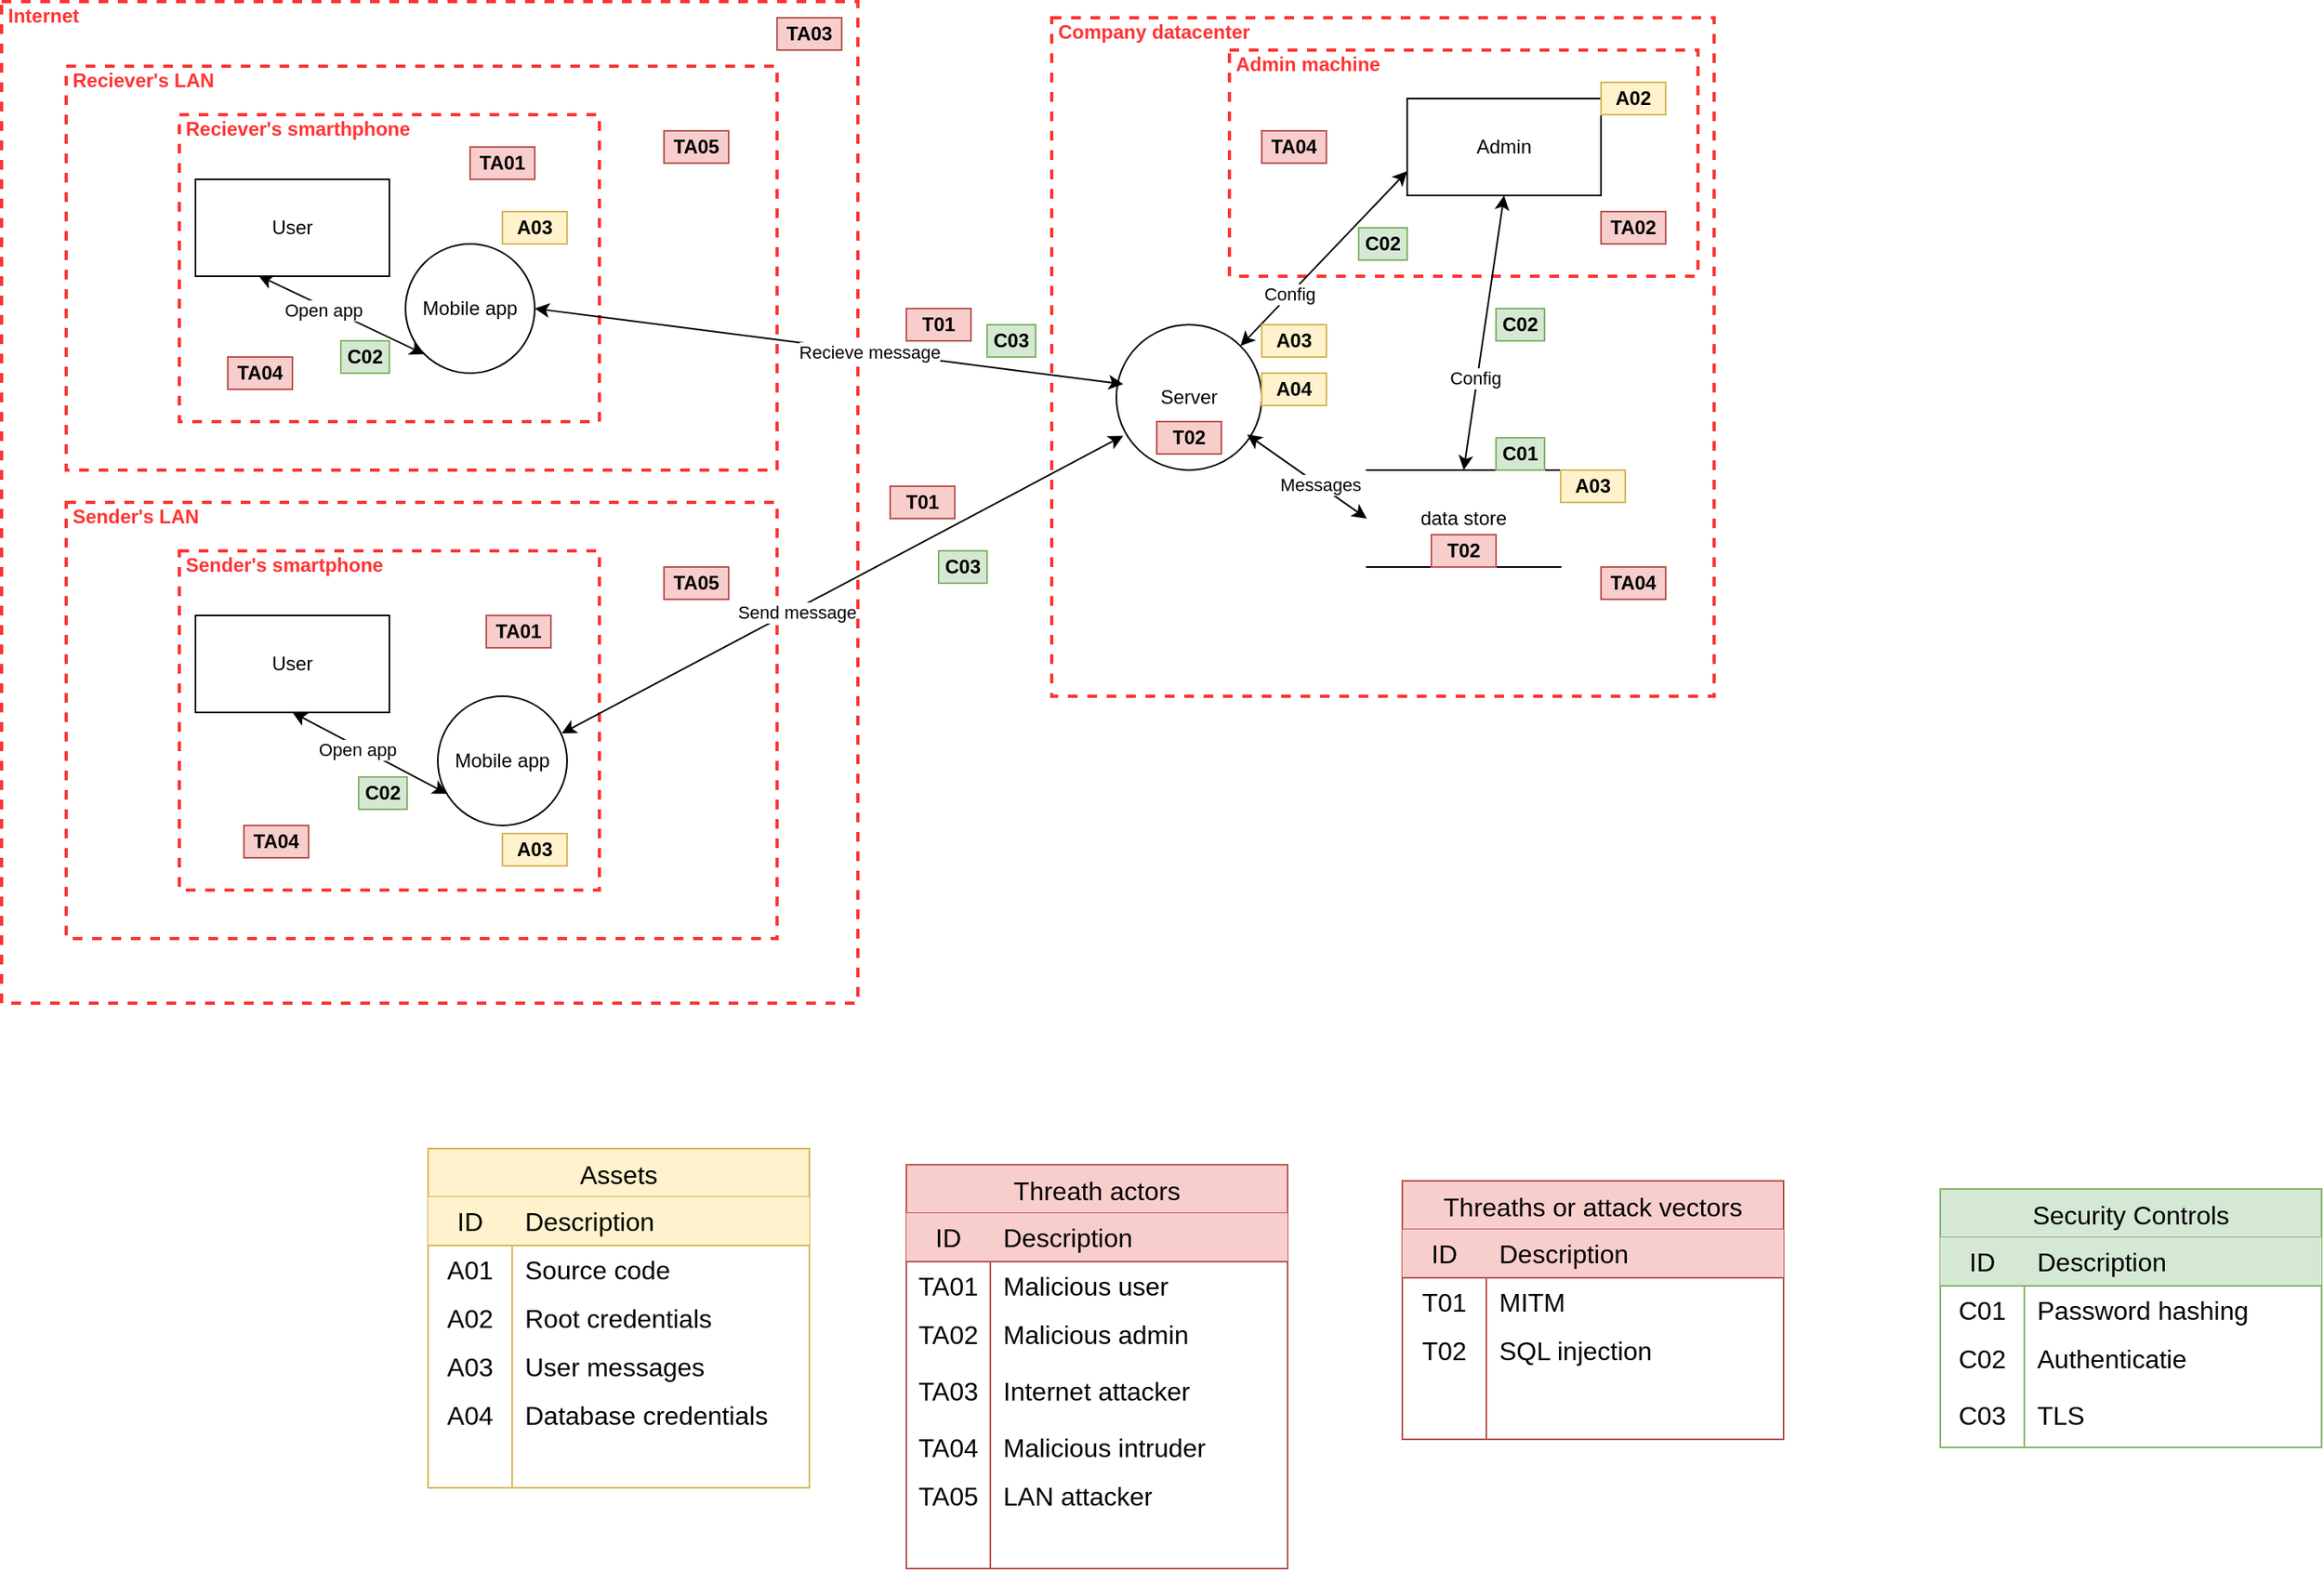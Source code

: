 <mxfile version="24.7.8">
  <diagram name="Pagina-1" id="3BzpafZwGD325lKmXdqI">
    <mxGraphModel dx="2046" dy="1891" grid="1" gridSize="10" guides="1" tooltips="1" connect="1" arrows="1" fold="1" page="1" pageScale="1" pageWidth="827" pageHeight="1169" math="0" shadow="0">
      <root>
        <mxCell id="0" />
        <mxCell id="1" parent="0" />
        <mxCell id="KsKx78XivSGBJ-cQR83x-6" value="Sender&#39;s LAN" style="html=1;fontColor=#FF3333;fontStyle=1;align=left;verticalAlign=top;spacing=0;labelBorderColor=none;fillColor=none;dashed=1;strokeWidth=2;strokeColor=#FF3333;spacingLeft=4;spacingTop=-3;" parent="1" vertex="1">
          <mxGeometry x="10" y="280" width="440" height="270" as="geometry" />
        </mxCell>
        <mxCell id="KsKx78XivSGBJ-cQR83x-5" value="Reciever&#39;s LAN" style="html=1;fontColor=#FF3333;fontStyle=1;align=left;verticalAlign=top;spacing=0;labelBorderColor=none;fillColor=none;dashed=1;strokeWidth=2;strokeColor=#FF3333;spacingLeft=4;spacingTop=-3;" parent="1" vertex="1">
          <mxGeometry x="10" y="10" width="440" height="250" as="geometry" />
        </mxCell>
        <mxCell id="KsKx78XivSGBJ-cQR83x-7" value="Internet" style="html=1;fontColor=#FF3333;fontStyle=1;align=left;verticalAlign=top;spacing=0;labelBorderColor=none;fillColor=none;dashed=1;strokeWidth=2;strokeColor=#FF3333;spacingLeft=4;spacingTop=-3;" parent="1" vertex="1">
          <mxGeometry x="-30" y="-30" width="530" height="620" as="geometry" />
        </mxCell>
        <mxCell id="KsKx78XivSGBJ-cQR83x-9" value="Company datacenter" style="html=1;fontColor=#FF3333;fontStyle=1;align=left;verticalAlign=top;spacing=0;labelBorderColor=none;fillColor=none;dashed=1;strokeWidth=2;strokeColor=#FF3333;spacingLeft=4;spacingTop=-3;movable=1;resizable=1;rotatable=1;deletable=1;editable=1;locked=0;connectable=1;" parent="1" vertex="1">
          <mxGeometry x="620" y="-20" width="410" height="420" as="geometry" />
        </mxCell>
        <mxCell id="KsKx78XivSGBJ-cQR83x-1" value="Sender&#39;s smartphone" style="html=1;fontColor=#FF3333;fontStyle=1;align=left;verticalAlign=top;spacing=0;labelBorderColor=none;fillColor=none;dashed=1;strokeWidth=2;strokeColor=#FF3333;spacingLeft=4;spacingTop=-3;" parent="1" vertex="1">
          <mxGeometry x="80" y="310" width="260" height="210" as="geometry" />
        </mxCell>
        <mxCell id="KsKx78XivSGBJ-cQR83x-2" value="Mobile app" style="ellipse;whiteSpace=wrap;html=1;aspect=fixed;" parent="1" vertex="1">
          <mxGeometry x="240" y="400" width="80" height="80" as="geometry" />
        </mxCell>
        <mxCell id="KsKx78XivSGBJ-cQR83x-3" value="Reciever&#39;s smarthphone" style="html=1;fontColor=#FF3333;fontStyle=1;align=left;verticalAlign=top;spacing=0;labelBorderColor=none;fillColor=none;dashed=1;strokeWidth=2;strokeColor=#FF3333;spacingLeft=4;spacingTop=-3;" parent="1" vertex="1">
          <mxGeometry x="80" y="40" width="260" height="190" as="geometry" />
        </mxCell>
        <mxCell id="KsKx78XivSGBJ-cQR83x-4" value="Mobile app" style="ellipse;whiteSpace=wrap;html=1;aspect=fixed;" parent="1" vertex="1">
          <mxGeometry x="220" y="120" width="80" height="80" as="geometry" />
        </mxCell>
        <mxCell id="KsKx78XivSGBJ-cQR83x-8" value="Server" style="ellipse;whiteSpace=wrap;html=1;aspect=fixed;" parent="1" vertex="1">
          <mxGeometry x="660" y="170" width="90" height="90" as="geometry" />
        </mxCell>
        <mxCell id="KsKx78XivSGBJ-cQR83x-11" value="Admin machine" style="html=1;fontColor=#FF3333;fontStyle=1;align=left;verticalAlign=top;spacing=0;labelBorderColor=none;fillColor=none;dashed=1;strokeWidth=2;strokeColor=#FF3333;spacingLeft=4;spacingTop=-3;" parent="1" vertex="1">
          <mxGeometry x="730" width="290" height="140" as="geometry" />
        </mxCell>
        <mxCell id="KsKx78XivSGBJ-cQR83x-12" value="Admin" style="rounded=0;whiteSpace=wrap;html=1;" parent="1" vertex="1">
          <mxGeometry x="840" y="30" width="120" height="60" as="geometry" />
        </mxCell>
        <mxCell id="KsKx78XivSGBJ-cQR83x-13" value="data store" style="shape=partialRectangle;whiteSpace=wrap;html=1;left=0;right=0;fillColor=none;" parent="1" vertex="1">
          <mxGeometry x="815" y="260" width="120" height="60" as="geometry" />
        </mxCell>
        <mxCell id="KsKx78XivSGBJ-cQR83x-17" value="" style="endArrow=classic;startArrow=classic;html=1;fontColor=#FF3333;rounded=0;entryX=0.047;entryY=0.409;entryDx=0;entryDy=0;entryPerimeter=0;exitX=1;exitY=0.5;exitDx=0;exitDy=0;" parent="1" source="KsKx78XivSGBJ-cQR83x-4" target="KsKx78XivSGBJ-cQR83x-8" edge="1">
          <mxGeometry width="50" height="50" relative="1" as="geometry">
            <mxPoint x="250" y="140" as="sourcePoint" />
            <mxPoint x="460" y="150" as="targetPoint" />
          </mxGeometry>
        </mxCell>
        <mxCell id="KsKx78XivSGBJ-cQR83x-18" value="Recieve message" style="edgeLabel;html=1;align=center;verticalAlign=middle;resizable=0;points=[];" parent="KsKx78XivSGBJ-cQR83x-17" vertex="1" connectable="0">
          <mxGeometry x="0.133" relative="1" as="geometry">
            <mxPoint as="offset" />
          </mxGeometry>
        </mxCell>
        <mxCell id="KsKx78XivSGBJ-cQR83x-19" value="" style="endArrow=classic;startArrow=classic;html=1;fontColor=#FF3333;rounded=0;entryX=0.047;entryY=0.764;entryDx=0;entryDy=0;entryPerimeter=0;exitX=0.958;exitY=0.288;exitDx=0;exitDy=0;exitPerimeter=0;" parent="1" source="KsKx78XivSGBJ-cQR83x-2" target="KsKx78XivSGBJ-cQR83x-8" edge="1">
          <mxGeometry width="50" height="50" relative="1" as="geometry">
            <mxPoint x="510" y="330" as="sourcePoint" />
            <mxPoint x="560" y="280" as="targetPoint" />
          </mxGeometry>
        </mxCell>
        <mxCell id="KsKx78XivSGBJ-cQR83x-20" value="Send message" style="edgeLabel;html=1;align=center;verticalAlign=middle;resizable=0;points=[];" parent="KsKx78XivSGBJ-cQR83x-19" vertex="1" connectable="0">
          <mxGeometry x="-0.169" y="-1" relative="1" as="geometry">
            <mxPoint as="offset" />
          </mxGeometry>
        </mxCell>
        <mxCell id="KsKx78XivSGBJ-cQR83x-21" value="" style="endArrow=classic;startArrow=classic;html=1;fontColor=#FF3333;rounded=0;entryX=0.5;entryY=1;entryDx=0;entryDy=0;exitX=0.5;exitY=0;exitDx=0;exitDy=0;" parent="1" source="KsKx78XivSGBJ-cQR83x-13" target="KsKx78XivSGBJ-cQR83x-12" edge="1">
          <mxGeometry width="50" height="50" relative="1" as="geometry">
            <mxPoint x="880" y="200" as="sourcePoint" />
            <mxPoint x="930" y="150" as="targetPoint" />
          </mxGeometry>
        </mxCell>
        <mxCell id="KsKx78XivSGBJ-cQR83x-22" value="Config" style="edgeLabel;html=1;align=center;verticalAlign=middle;resizable=0;points=[];" parent="KsKx78XivSGBJ-cQR83x-21" vertex="1" connectable="0">
          <mxGeometry x="-0.326" y="2" relative="1" as="geometry">
            <mxPoint as="offset" />
          </mxGeometry>
        </mxCell>
        <mxCell id="KsKx78XivSGBJ-cQR83x-23" value="" style="endArrow=classic;startArrow=classic;html=1;fontColor=#FF3333;rounded=0;exitX=1;exitY=0;exitDx=0;exitDy=0;entryX=0;entryY=0.75;entryDx=0;entryDy=0;" parent="1" source="KsKx78XivSGBJ-cQR83x-8" target="KsKx78XivSGBJ-cQR83x-12" edge="1">
          <mxGeometry width="50" height="50" relative="1" as="geometry">
            <mxPoint x="760" y="150" as="sourcePoint" />
            <mxPoint x="810" y="100" as="targetPoint" />
          </mxGeometry>
        </mxCell>
        <mxCell id="KsKx78XivSGBJ-cQR83x-24" value="Config" style="edgeLabel;html=1;align=center;verticalAlign=middle;resizable=0;points=[];" parent="KsKx78XivSGBJ-cQR83x-23" vertex="1" connectable="0">
          <mxGeometry x="-0.408" y="1" relative="1" as="geometry">
            <mxPoint as="offset" />
          </mxGeometry>
        </mxCell>
        <mxCell id="KsKx78XivSGBJ-cQR83x-25" value="" style="endArrow=classic;startArrow=classic;html=1;fontColor=#FF3333;rounded=0;entryX=0;entryY=0.5;entryDx=0;entryDy=0;exitX=0.9;exitY=0.756;exitDx=0;exitDy=0;exitPerimeter=0;" parent="1" source="KsKx78XivSGBJ-cQR83x-8" target="KsKx78XivSGBJ-cQR83x-13" edge="1">
          <mxGeometry width="50" height="50" relative="1" as="geometry">
            <mxPoint x="740" y="340" as="sourcePoint" />
            <mxPoint x="790" y="290" as="targetPoint" />
          </mxGeometry>
        </mxCell>
        <mxCell id="KsKx78XivSGBJ-cQR83x-26" value="Messages" style="edgeLabel;html=1;align=center;verticalAlign=middle;resizable=0;points=[];" parent="KsKx78XivSGBJ-cQR83x-25" vertex="1" connectable="0">
          <mxGeometry x="0.211" y="1" relative="1" as="geometry">
            <mxPoint as="offset" />
          </mxGeometry>
        </mxCell>
        <mxCell id="KsKx78XivSGBJ-cQR83x-32" value="User" style="rounded=0;whiteSpace=wrap;html=1;" parent="1" vertex="1">
          <mxGeometry x="90" y="80" width="120" height="60" as="geometry" />
        </mxCell>
        <mxCell id="KsKx78XivSGBJ-cQR83x-33" value="" style="endArrow=classic;startArrow=classic;html=1;fontColor=#FF3333;rounded=0;entryX=0.325;entryY=0.993;entryDx=0;entryDy=0;entryPerimeter=0;exitX=0;exitY=1;exitDx=0;exitDy=0;" parent="1" edge="1">
          <mxGeometry width="50" height="50" relative="1" as="geometry">
            <mxPoint x="231.716" y="188.284" as="sourcePoint" />
            <mxPoint x="129" y="139.58" as="targetPoint" />
          </mxGeometry>
        </mxCell>
        <mxCell id="KsKx78XivSGBJ-cQR83x-34" value="Open app" style="edgeLabel;html=1;align=center;verticalAlign=middle;resizable=0;points=[];" parent="KsKx78XivSGBJ-cQR83x-33" vertex="1" connectable="0">
          <mxGeometry x="0.218" y="2" relative="1" as="geometry">
            <mxPoint as="offset" />
          </mxGeometry>
        </mxCell>
        <mxCell id="KsKx78XivSGBJ-cQR83x-35" value="User" style="rounded=0;whiteSpace=wrap;html=1;" parent="1" vertex="1">
          <mxGeometry x="90" y="350" width="120" height="60" as="geometry" />
        </mxCell>
        <mxCell id="KsKx78XivSGBJ-cQR83x-36" value="" style="endArrow=classic;startArrow=classic;html=1;fontColor=#FF3333;rounded=0;entryX=0.5;entryY=1;entryDx=0;entryDy=0;exitX=0.073;exitY=0.755;exitDx=0;exitDy=0;exitPerimeter=0;" parent="1" source="KsKx78XivSGBJ-cQR83x-2" target="KsKx78XivSGBJ-cQR83x-35" edge="1">
          <mxGeometry width="50" height="50" relative="1" as="geometry">
            <mxPoint x="140" y="480" as="sourcePoint" />
            <mxPoint x="190" y="430" as="targetPoint" />
          </mxGeometry>
        </mxCell>
        <mxCell id="KsKx78XivSGBJ-cQR83x-37" value="Open app" style="edgeLabel;html=1;align=center;verticalAlign=middle;resizable=0;points=[];" parent="KsKx78XivSGBJ-cQR83x-36" vertex="1" connectable="0">
          <mxGeometry x="0.157" y="2" relative="1" as="geometry">
            <mxPoint as="offset" />
          </mxGeometry>
        </mxCell>
        <mxCell id="KsKx78XivSGBJ-cQR83x-49" value="Assets" style="shape=table;startSize=30;container=1;collapsible=0;childLayout=tableLayout;fixedRows=1;rowLines=0;fontStyle=0;strokeColor=#d6b656;fontSize=16;fillColor=#fff2cc;" parent="1" vertex="1">
          <mxGeometry x="234" y="680" width="236" height="210" as="geometry" />
        </mxCell>
        <mxCell id="KsKx78XivSGBJ-cQR83x-50" value="" style="shape=tableRow;horizontal=0;startSize=0;swimlaneHead=0;swimlaneBody=0;top=0;left=0;bottom=0;right=0;collapsible=0;dropTarget=0;fillColor=none;points=[[0,0.5],[1,0.5]];portConstraint=eastwest;strokeColor=inherit;fontSize=16;" parent="KsKx78XivSGBJ-cQR83x-49" vertex="1">
          <mxGeometry y="30" width="236" height="30" as="geometry" />
        </mxCell>
        <mxCell id="KsKx78XivSGBJ-cQR83x-51" value="ID" style="shape=partialRectangle;html=1;whiteSpace=wrap;connectable=0;fillColor=#fff2cc;top=0;left=0;bottom=1;right=0;overflow=hidden;pointerEvents=1;strokeColor=#d6b656;fontSize=16;" parent="KsKx78XivSGBJ-cQR83x-50" vertex="1">
          <mxGeometry width="52" height="30" as="geometry">
            <mxRectangle width="52" height="30" as="alternateBounds" />
          </mxGeometry>
        </mxCell>
        <mxCell id="KsKx78XivSGBJ-cQR83x-52" value="Description" style="shape=partialRectangle;html=1;whiteSpace=wrap;connectable=0;fillColor=#fff2cc;top=0;left=0;bottom=1;right=0;align=left;spacingLeft=6;overflow=hidden;strokeColor=#d6b656;fontSize=16;" parent="KsKx78XivSGBJ-cQR83x-50" vertex="1">
          <mxGeometry x="52" width="184" height="30" as="geometry">
            <mxRectangle width="184" height="30" as="alternateBounds" />
          </mxGeometry>
        </mxCell>
        <mxCell id="KsKx78XivSGBJ-cQR83x-53" value="" style="shape=tableRow;horizontal=0;startSize=0;swimlaneHead=0;swimlaneBody=0;top=0;left=0;bottom=0;right=0;collapsible=0;dropTarget=0;fillColor=none;points=[[0,0.5],[1,0.5]];portConstraint=eastwest;strokeColor=inherit;fontSize=16;" parent="KsKx78XivSGBJ-cQR83x-49" vertex="1">
          <mxGeometry y="60" width="236" height="30" as="geometry" />
        </mxCell>
        <mxCell id="KsKx78XivSGBJ-cQR83x-54" value="A01" style="shape=partialRectangle;html=1;whiteSpace=wrap;connectable=0;fillColor=none;top=0;left=0;bottom=0;right=0;overflow=hidden;strokeColor=inherit;fontSize=16;" parent="KsKx78XivSGBJ-cQR83x-53" vertex="1">
          <mxGeometry width="52" height="30" as="geometry">
            <mxRectangle width="52" height="30" as="alternateBounds" />
          </mxGeometry>
        </mxCell>
        <mxCell id="KsKx78XivSGBJ-cQR83x-55" value="Source code" style="shape=partialRectangle;html=1;whiteSpace=wrap;connectable=0;fillColor=none;top=0;left=0;bottom=0;right=0;align=left;spacingLeft=6;overflow=hidden;strokeColor=inherit;fontSize=16;" parent="KsKx78XivSGBJ-cQR83x-53" vertex="1">
          <mxGeometry x="52" width="184" height="30" as="geometry">
            <mxRectangle width="184" height="30" as="alternateBounds" />
          </mxGeometry>
        </mxCell>
        <mxCell id="KsKx78XivSGBJ-cQR83x-56" value="" style="shape=tableRow;horizontal=0;startSize=0;swimlaneHead=0;swimlaneBody=0;top=0;left=0;bottom=0;right=0;collapsible=0;dropTarget=0;fillColor=none;points=[[0,0.5],[1,0.5]];portConstraint=eastwest;strokeColor=inherit;fontSize=16;" parent="KsKx78XivSGBJ-cQR83x-49" vertex="1">
          <mxGeometry y="90" width="236" height="30" as="geometry" />
        </mxCell>
        <mxCell id="KsKx78XivSGBJ-cQR83x-57" value="A02" style="shape=partialRectangle;html=1;whiteSpace=wrap;connectable=0;fillColor=none;top=0;left=0;bottom=0;right=0;overflow=hidden;strokeColor=inherit;fontSize=16;" parent="KsKx78XivSGBJ-cQR83x-56" vertex="1">
          <mxGeometry width="52" height="30" as="geometry">
            <mxRectangle width="52" height="30" as="alternateBounds" />
          </mxGeometry>
        </mxCell>
        <mxCell id="KsKx78XivSGBJ-cQR83x-58" value="Root credentials" style="shape=partialRectangle;html=1;whiteSpace=wrap;connectable=0;fillColor=none;top=0;left=0;bottom=0;right=0;align=left;spacingLeft=6;overflow=hidden;strokeColor=inherit;fontSize=16;" parent="KsKx78XivSGBJ-cQR83x-56" vertex="1">
          <mxGeometry x="52" width="184" height="30" as="geometry">
            <mxRectangle width="184" height="30" as="alternateBounds" />
          </mxGeometry>
        </mxCell>
        <mxCell id="KsKx78XivSGBJ-cQR83x-60" value="" style="shape=tableRow;horizontal=0;startSize=0;swimlaneHead=0;swimlaneBody=0;top=0;left=0;bottom=0;right=0;collapsible=0;dropTarget=0;fillColor=none;points=[[0,0.5],[1,0.5]];portConstraint=eastwest;strokeColor=inherit;fontSize=16;" parent="KsKx78XivSGBJ-cQR83x-49" vertex="1">
          <mxGeometry y="120" width="236" height="30" as="geometry" />
        </mxCell>
        <mxCell id="KsKx78XivSGBJ-cQR83x-61" value="A03" style="shape=partialRectangle;html=1;whiteSpace=wrap;connectable=0;fillColor=none;top=0;left=0;bottom=0;right=0;overflow=hidden;strokeColor=inherit;fontSize=16;" parent="KsKx78XivSGBJ-cQR83x-60" vertex="1">
          <mxGeometry width="52" height="30" as="geometry">
            <mxRectangle width="52" height="30" as="alternateBounds" />
          </mxGeometry>
        </mxCell>
        <mxCell id="KsKx78XivSGBJ-cQR83x-62" value="User messages" style="shape=partialRectangle;html=1;whiteSpace=wrap;connectable=0;fillColor=none;top=0;left=0;bottom=0;right=0;align=left;spacingLeft=6;overflow=hidden;strokeColor=inherit;fontSize=16;" parent="KsKx78XivSGBJ-cQR83x-60" vertex="1">
          <mxGeometry x="52" width="184" height="30" as="geometry">
            <mxRectangle width="184" height="30" as="alternateBounds" />
          </mxGeometry>
        </mxCell>
        <mxCell id="KsKx78XivSGBJ-cQR83x-64" value="" style="shape=tableRow;horizontal=0;startSize=0;swimlaneHead=0;swimlaneBody=0;top=0;left=0;bottom=0;right=0;collapsible=0;dropTarget=0;fillColor=none;points=[[0,0.5],[1,0.5]];portConstraint=eastwest;strokeColor=inherit;fontSize=16;" parent="KsKx78XivSGBJ-cQR83x-49" vertex="1">
          <mxGeometry y="150" width="236" height="30" as="geometry" />
        </mxCell>
        <mxCell id="KsKx78XivSGBJ-cQR83x-65" value="A04" style="shape=partialRectangle;html=1;whiteSpace=wrap;connectable=0;fillColor=none;top=0;left=0;bottom=0;right=0;overflow=hidden;strokeColor=inherit;fontSize=16;" parent="KsKx78XivSGBJ-cQR83x-64" vertex="1">
          <mxGeometry width="52" height="30" as="geometry">
            <mxRectangle width="52" height="30" as="alternateBounds" />
          </mxGeometry>
        </mxCell>
        <mxCell id="KsKx78XivSGBJ-cQR83x-66" value="Database credentials" style="shape=partialRectangle;html=1;whiteSpace=wrap;connectable=0;fillColor=none;top=0;left=0;bottom=0;right=0;align=left;spacingLeft=6;overflow=hidden;strokeColor=inherit;fontSize=16;" parent="KsKx78XivSGBJ-cQR83x-64" vertex="1">
          <mxGeometry x="52" width="184" height="30" as="geometry">
            <mxRectangle width="184" height="30" as="alternateBounds" />
          </mxGeometry>
        </mxCell>
        <mxCell id="KsKx78XivSGBJ-cQR83x-68" value="" style="shape=tableRow;horizontal=0;startSize=0;swimlaneHead=0;swimlaneBody=0;top=0;left=0;bottom=0;right=0;collapsible=0;dropTarget=0;fillColor=none;points=[[0,0.5],[1,0.5]];portConstraint=eastwest;strokeColor=inherit;fontSize=16;" parent="KsKx78XivSGBJ-cQR83x-49" vertex="1">
          <mxGeometry y="180" width="236" height="30" as="geometry" />
        </mxCell>
        <mxCell id="KsKx78XivSGBJ-cQR83x-69" value="" style="shape=partialRectangle;html=1;whiteSpace=wrap;connectable=0;fillColor=none;top=0;left=0;bottom=0;right=0;overflow=hidden;strokeColor=inherit;fontSize=16;" parent="KsKx78XivSGBJ-cQR83x-68" vertex="1">
          <mxGeometry width="52" height="30" as="geometry">
            <mxRectangle width="52" height="30" as="alternateBounds" />
          </mxGeometry>
        </mxCell>
        <mxCell id="KsKx78XivSGBJ-cQR83x-70" value="" style="shape=partialRectangle;html=1;whiteSpace=wrap;connectable=0;fillColor=none;top=0;left=0;bottom=0;right=0;align=left;spacingLeft=6;overflow=hidden;strokeColor=inherit;fontSize=16;" parent="KsKx78XivSGBJ-cQR83x-68" vertex="1">
          <mxGeometry x="52" width="184" height="30" as="geometry">
            <mxRectangle width="184" height="30" as="alternateBounds" />
          </mxGeometry>
        </mxCell>
        <UserObject label="&lt;b&gt;A02&lt;/b&gt;" placeholders="1" name="Variable" id="KsKx78XivSGBJ-cQR83x-59">
          <mxCell style="text;html=1;strokeColor=#d6b656;fillColor=#fff2cc;align=center;verticalAlign=middle;whiteSpace=wrap;overflow=hidden;" parent="1" vertex="1">
            <mxGeometry x="960" y="20" width="40" height="20" as="geometry" />
          </mxCell>
        </UserObject>
        <UserObject label="&lt;b&gt;A03&lt;/b&gt;" placeholders="1" name="Variable" id="KsKx78XivSGBJ-cQR83x-63">
          <mxCell style="text;html=1;strokeColor=#d6b656;fillColor=#fff2cc;align=center;verticalAlign=middle;whiteSpace=wrap;overflow=hidden;" parent="1" vertex="1">
            <mxGeometry x="935" y="260" width="40" height="20" as="geometry" />
          </mxCell>
        </UserObject>
        <UserObject label="&lt;b&gt;A04&lt;/b&gt;" placeholders="1" name="Variable" id="KsKx78XivSGBJ-cQR83x-67">
          <mxCell style="text;html=1;strokeColor=#d6b656;fillColor=#fff2cc;align=center;verticalAlign=middle;whiteSpace=wrap;overflow=hidden;" parent="1" vertex="1">
            <mxGeometry x="750" y="200" width="40" height="20" as="geometry" />
          </mxCell>
        </UserObject>
        <UserObject label="&lt;b&gt;A03&lt;/b&gt;" placeholders="1" name="Variable" id="KsKx78XivSGBJ-cQR83x-71">
          <mxCell style="text;html=1;strokeColor=#d6b656;fillColor=#fff2cc;align=center;verticalAlign=middle;whiteSpace=wrap;overflow=hidden;" parent="1" vertex="1">
            <mxGeometry x="280" y="485" width="40" height="20" as="geometry" />
          </mxCell>
        </UserObject>
        <UserObject label="&lt;b&gt;A03&lt;/b&gt;" placeholders="1" name="Variable" id="KsKx78XivSGBJ-cQR83x-72">
          <mxCell style="text;html=1;strokeColor=#d6b656;fillColor=#fff2cc;align=center;verticalAlign=middle;whiteSpace=wrap;overflow=hidden;" parent="1" vertex="1">
            <mxGeometry x="280" y="100" width="40" height="20" as="geometry" />
          </mxCell>
        </UserObject>
        <UserObject label="&lt;b&gt;A03&lt;/b&gt;" placeholders="1" name="Variable" id="KsKx78XivSGBJ-cQR83x-73">
          <mxCell style="text;html=1;strokeColor=#d6b656;fillColor=#fff2cc;align=center;verticalAlign=middle;whiteSpace=wrap;overflow=hidden;" parent="1" vertex="1">
            <mxGeometry x="750" y="170" width="40" height="20" as="geometry" />
          </mxCell>
        </UserObject>
        <mxCell id="KsKx78XivSGBJ-cQR83x-74" value="Threath actors" style="shape=table;startSize=30;container=1;collapsible=0;childLayout=tableLayout;fixedRows=1;rowLines=0;fontStyle=0;strokeColor=#b85450;fontSize=16;fillColor=#f8cecc;" parent="1" vertex="1">
          <mxGeometry x="530" y="690" width="236" height="250" as="geometry" />
        </mxCell>
        <mxCell id="KsKx78XivSGBJ-cQR83x-75" value="" style="shape=tableRow;horizontal=0;startSize=0;swimlaneHead=0;swimlaneBody=0;top=0;left=0;bottom=0;right=0;collapsible=0;dropTarget=0;fillColor=none;points=[[0,0.5],[1,0.5]];portConstraint=eastwest;strokeColor=inherit;fontSize=16;" parent="KsKx78XivSGBJ-cQR83x-74" vertex="1">
          <mxGeometry y="30" width="236" height="30" as="geometry" />
        </mxCell>
        <mxCell id="KsKx78XivSGBJ-cQR83x-76" value="ID" style="shape=partialRectangle;html=1;whiteSpace=wrap;connectable=0;fillColor=#f8cecc;top=0;left=0;bottom=1;right=0;overflow=hidden;pointerEvents=1;strokeColor=#b85450;fontSize=16;" parent="KsKx78XivSGBJ-cQR83x-75" vertex="1">
          <mxGeometry width="52" height="30" as="geometry">
            <mxRectangle width="52" height="30" as="alternateBounds" />
          </mxGeometry>
        </mxCell>
        <mxCell id="KsKx78XivSGBJ-cQR83x-77" value="Description" style="shape=partialRectangle;html=1;whiteSpace=wrap;connectable=0;fillColor=#f8cecc;top=0;left=0;bottom=1;right=0;align=left;spacingLeft=6;overflow=hidden;strokeColor=#b85450;fontSize=16;" parent="KsKx78XivSGBJ-cQR83x-75" vertex="1">
          <mxGeometry x="52" width="184" height="30" as="geometry">
            <mxRectangle width="184" height="30" as="alternateBounds" />
          </mxGeometry>
        </mxCell>
        <mxCell id="KsKx78XivSGBJ-cQR83x-78" value="" style="shape=tableRow;horizontal=0;startSize=0;swimlaneHead=0;swimlaneBody=0;top=0;left=0;bottom=0;right=0;collapsible=0;dropTarget=0;fillColor=none;points=[[0,0.5],[1,0.5]];portConstraint=eastwest;strokeColor=inherit;fontSize=16;" parent="KsKx78XivSGBJ-cQR83x-74" vertex="1">
          <mxGeometry y="60" width="236" height="30" as="geometry" />
        </mxCell>
        <mxCell id="KsKx78XivSGBJ-cQR83x-79" value="TA01" style="shape=partialRectangle;html=1;whiteSpace=wrap;connectable=0;fillColor=none;top=0;left=0;bottom=0;right=0;overflow=hidden;strokeColor=inherit;fontSize=16;" parent="KsKx78XivSGBJ-cQR83x-78" vertex="1">
          <mxGeometry width="52" height="30" as="geometry">
            <mxRectangle width="52" height="30" as="alternateBounds" />
          </mxGeometry>
        </mxCell>
        <mxCell id="KsKx78XivSGBJ-cQR83x-80" value="Malicious user" style="shape=partialRectangle;html=1;whiteSpace=wrap;connectable=0;fillColor=none;top=0;left=0;bottom=0;right=0;align=left;spacingLeft=6;overflow=hidden;strokeColor=inherit;fontSize=16;" parent="KsKx78XivSGBJ-cQR83x-78" vertex="1">
          <mxGeometry x="52" width="184" height="30" as="geometry">
            <mxRectangle width="184" height="30" as="alternateBounds" />
          </mxGeometry>
        </mxCell>
        <mxCell id="KsKx78XivSGBJ-cQR83x-81" value="" style="shape=tableRow;horizontal=0;startSize=0;swimlaneHead=0;swimlaneBody=0;top=0;left=0;bottom=0;right=0;collapsible=0;dropTarget=0;fillColor=none;points=[[0,0.5],[1,0.5]];portConstraint=eastwest;strokeColor=inherit;fontSize=16;" parent="KsKx78XivSGBJ-cQR83x-74" vertex="1">
          <mxGeometry y="90" width="236" height="30" as="geometry" />
        </mxCell>
        <mxCell id="KsKx78XivSGBJ-cQR83x-82" value="TA02" style="shape=partialRectangle;html=1;whiteSpace=wrap;connectable=0;fillColor=none;top=0;left=0;bottom=0;right=0;overflow=hidden;strokeColor=inherit;fontSize=16;" parent="KsKx78XivSGBJ-cQR83x-81" vertex="1">
          <mxGeometry width="52" height="30" as="geometry">
            <mxRectangle width="52" height="30" as="alternateBounds" />
          </mxGeometry>
        </mxCell>
        <mxCell id="KsKx78XivSGBJ-cQR83x-83" value="Malicious admin" style="shape=partialRectangle;html=1;whiteSpace=wrap;connectable=0;fillColor=none;top=0;left=0;bottom=0;right=0;align=left;spacingLeft=6;overflow=hidden;strokeColor=inherit;fontSize=16;" parent="KsKx78XivSGBJ-cQR83x-81" vertex="1">
          <mxGeometry x="52" width="184" height="30" as="geometry">
            <mxRectangle width="184" height="30" as="alternateBounds" />
          </mxGeometry>
        </mxCell>
        <mxCell id="KsKx78XivSGBJ-cQR83x-84" value="" style="shape=tableRow;horizontal=0;startSize=0;swimlaneHead=0;swimlaneBody=0;top=0;left=0;bottom=0;right=0;collapsible=0;dropTarget=0;fillColor=none;points=[[0,0.5],[1,0.5]];portConstraint=eastwest;strokeColor=inherit;fontSize=16;" parent="KsKx78XivSGBJ-cQR83x-74" vertex="1">
          <mxGeometry y="120" width="236" height="40" as="geometry" />
        </mxCell>
        <mxCell id="KsKx78XivSGBJ-cQR83x-85" value="TA03" style="shape=partialRectangle;html=1;whiteSpace=wrap;connectable=0;fillColor=none;top=0;left=0;bottom=0;right=0;overflow=hidden;strokeColor=inherit;fontSize=16;" parent="KsKx78XivSGBJ-cQR83x-84" vertex="1">
          <mxGeometry width="52" height="40" as="geometry">
            <mxRectangle width="52" height="40" as="alternateBounds" />
          </mxGeometry>
        </mxCell>
        <mxCell id="KsKx78XivSGBJ-cQR83x-86" value="Internet attacker" style="shape=partialRectangle;html=1;whiteSpace=wrap;connectable=0;fillColor=none;top=0;left=0;bottom=0;right=0;align=left;spacingLeft=6;overflow=hidden;strokeColor=inherit;fontSize=16;" parent="KsKx78XivSGBJ-cQR83x-84" vertex="1">
          <mxGeometry x="52" width="184" height="40" as="geometry">
            <mxRectangle width="184" height="40" as="alternateBounds" />
          </mxGeometry>
        </mxCell>
        <mxCell id="KsKx78XivSGBJ-cQR83x-87" value="" style="shape=tableRow;horizontal=0;startSize=0;swimlaneHead=0;swimlaneBody=0;top=0;left=0;bottom=0;right=0;collapsible=0;dropTarget=0;fillColor=none;points=[[0,0.5],[1,0.5]];portConstraint=eastwest;strokeColor=inherit;fontSize=16;" parent="KsKx78XivSGBJ-cQR83x-74" vertex="1">
          <mxGeometry y="160" width="236" height="30" as="geometry" />
        </mxCell>
        <mxCell id="KsKx78XivSGBJ-cQR83x-88" value="TA04" style="shape=partialRectangle;html=1;whiteSpace=wrap;connectable=0;fillColor=none;top=0;left=0;bottom=0;right=0;overflow=hidden;strokeColor=inherit;fontSize=16;" parent="KsKx78XivSGBJ-cQR83x-87" vertex="1">
          <mxGeometry width="52" height="30" as="geometry">
            <mxRectangle width="52" height="30" as="alternateBounds" />
          </mxGeometry>
        </mxCell>
        <mxCell id="KsKx78XivSGBJ-cQR83x-89" value="Malicious intruder" style="shape=partialRectangle;html=1;whiteSpace=wrap;connectable=0;fillColor=none;top=0;left=0;bottom=0;right=0;align=left;spacingLeft=6;overflow=hidden;strokeColor=inherit;fontSize=16;" parent="KsKx78XivSGBJ-cQR83x-87" vertex="1">
          <mxGeometry x="52" width="184" height="30" as="geometry">
            <mxRectangle width="184" height="30" as="alternateBounds" />
          </mxGeometry>
        </mxCell>
        <mxCell id="KsKx78XivSGBJ-cQR83x-90" value="" style="shape=tableRow;horizontal=0;startSize=0;swimlaneHead=0;swimlaneBody=0;top=0;left=0;bottom=0;right=0;collapsible=0;dropTarget=0;fillColor=none;points=[[0,0.5],[1,0.5]];portConstraint=eastwest;strokeColor=inherit;fontSize=16;" parent="KsKx78XivSGBJ-cQR83x-74" vertex="1">
          <mxGeometry y="190" width="236" height="30" as="geometry" />
        </mxCell>
        <mxCell id="KsKx78XivSGBJ-cQR83x-91" value="TA05" style="shape=partialRectangle;html=1;whiteSpace=wrap;connectable=0;fillColor=none;top=0;left=0;bottom=0;right=0;overflow=hidden;strokeColor=inherit;fontSize=16;" parent="KsKx78XivSGBJ-cQR83x-90" vertex="1">
          <mxGeometry width="52" height="30" as="geometry">
            <mxRectangle width="52" height="30" as="alternateBounds" />
          </mxGeometry>
        </mxCell>
        <mxCell id="KsKx78XivSGBJ-cQR83x-92" value="LAN attacker" style="shape=partialRectangle;html=1;whiteSpace=wrap;connectable=0;fillColor=none;top=0;left=0;bottom=0;right=0;align=left;spacingLeft=6;overflow=hidden;strokeColor=inherit;fontSize=16;" parent="KsKx78XivSGBJ-cQR83x-90" vertex="1">
          <mxGeometry x="52" width="184" height="30" as="geometry">
            <mxRectangle width="184" height="30" as="alternateBounds" />
          </mxGeometry>
        </mxCell>
        <mxCell id="KsKx78XivSGBJ-cQR83x-102" value="" style="shape=tableRow;horizontal=0;startSize=0;swimlaneHead=0;swimlaneBody=0;top=0;left=0;bottom=0;right=0;collapsible=0;dropTarget=0;fillColor=none;points=[[0,0.5],[1,0.5]];portConstraint=eastwest;strokeColor=inherit;fontSize=16;" parent="KsKx78XivSGBJ-cQR83x-74" vertex="1">
          <mxGeometry y="220" width="236" height="30" as="geometry" />
        </mxCell>
        <mxCell id="KsKx78XivSGBJ-cQR83x-103" value="" style="shape=partialRectangle;html=1;whiteSpace=wrap;connectable=0;fillColor=none;top=0;left=0;bottom=0;right=0;overflow=hidden;strokeColor=inherit;fontSize=16;" parent="KsKx78XivSGBJ-cQR83x-102" vertex="1">
          <mxGeometry width="52" height="30" as="geometry">
            <mxRectangle width="52" height="30" as="alternateBounds" />
          </mxGeometry>
        </mxCell>
        <mxCell id="KsKx78XivSGBJ-cQR83x-104" value="" style="shape=partialRectangle;html=1;whiteSpace=wrap;connectable=0;fillColor=none;top=0;left=0;bottom=0;right=0;align=left;spacingLeft=6;overflow=hidden;strokeColor=inherit;fontSize=16;" parent="KsKx78XivSGBJ-cQR83x-102" vertex="1">
          <mxGeometry x="52" width="184" height="30" as="geometry">
            <mxRectangle width="184" height="30" as="alternateBounds" />
          </mxGeometry>
        </mxCell>
        <UserObject label="&lt;b&gt;TA01&lt;/b&gt;" placeholders="1" name="Variable" id="KsKx78XivSGBJ-cQR83x-93">
          <mxCell style="text;html=1;strokeColor=#b85450;fillColor=#f8cecc;align=center;verticalAlign=middle;whiteSpace=wrap;overflow=hidden;" parent="1" vertex="1">
            <mxGeometry x="270" y="350" width="40" height="20" as="geometry" />
          </mxCell>
        </UserObject>
        <UserObject label="&lt;b&gt;TA01&lt;/b&gt;" placeholders="1" name="Variable" id="KsKx78XivSGBJ-cQR83x-94">
          <mxCell style="text;html=1;strokeColor=#b85450;fillColor=#f8cecc;align=center;verticalAlign=middle;whiteSpace=wrap;overflow=hidden;" parent="1" vertex="1">
            <mxGeometry x="260" y="60" width="40" height="20" as="geometry" />
          </mxCell>
        </UserObject>
        <UserObject label="&lt;b&gt;TA02&lt;/b&gt;" placeholders="1" name="Variable" id="KsKx78XivSGBJ-cQR83x-95">
          <mxCell style="text;html=1;strokeColor=#b85450;fillColor=#f8cecc;align=center;verticalAlign=middle;whiteSpace=wrap;overflow=hidden;" parent="1" vertex="1">
            <mxGeometry x="960" y="100" width="40" height="20" as="geometry" />
          </mxCell>
        </UserObject>
        <UserObject label="&lt;b&gt;TA04&lt;/b&gt;" placeholders="1" name="Variable" id="KsKx78XivSGBJ-cQR83x-96">
          <mxCell style="text;html=1;strokeColor=#b85450;fillColor=#f8cecc;align=center;verticalAlign=middle;whiteSpace=wrap;overflow=hidden;" parent="1" vertex="1">
            <mxGeometry x="110" y="190" width="40" height="20" as="geometry" />
          </mxCell>
        </UserObject>
        <UserObject label="&lt;b&gt;TA04&lt;/b&gt;" placeholders="1" name="Variable" id="KsKx78XivSGBJ-cQR83x-97">
          <mxCell style="text;html=1;strokeColor=#b85450;fillColor=#f8cecc;align=center;verticalAlign=middle;whiteSpace=wrap;overflow=hidden;" parent="1" vertex="1">
            <mxGeometry x="120" y="480" width="40" height="20" as="geometry" />
          </mxCell>
        </UserObject>
        <UserObject label="&lt;b&gt;TA04&lt;/b&gt;" placeholders="1" name="Variable" id="KsKx78XivSGBJ-cQR83x-99">
          <mxCell style="text;html=1;strokeColor=#b85450;fillColor=#f8cecc;align=center;verticalAlign=middle;whiteSpace=wrap;overflow=hidden;" parent="1" vertex="1">
            <mxGeometry x="750" y="50" width="40" height="20" as="geometry" />
          </mxCell>
        </UserObject>
        <UserObject label="&lt;b&gt;TA04&lt;/b&gt;" placeholders="1" name="Variable" id="KsKx78XivSGBJ-cQR83x-100">
          <mxCell style="text;html=1;strokeColor=#b85450;fillColor=#f8cecc;align=center;verticalAlign=middle;whiteSpace=wrap;overflow=hidden;" parent="1" vertex="1">
            <mxGeometry x="960" y="320" width="40" height="20" as="geometry" />
          </mxCell>
        </UserObject>
        <UserObject label="&lt;b&gt;TA03&lt;/b&gt;" placeholders="1" name="Variable" id="KsKx78XivSGBJ-cQR83x-101">
          <mxCell style="text;html=1;strokeColor=#b85450;fillColor=#f8cecc;align=center;verticalAlign=middle;whiteSpace=wrap;overflow=hidden;" parent="1" vertex="1">
            <mxGeometry x="450" y="-20" width="40" height="20" as="geometry" />
          </mxCell>
        </UserObject>
        <UserObject label="&lt;b&gt;TA05&lt;/b&gt;" placeholders="1" name="Variable" id="KsKx78XivSGBJ-cQR83x-105">
          <mxCell style="text;html=1;strokeColor=#b85450;fillColor=#f8cecc;align=center;verticalAlign=middle;whiteSpace=wrap;overflow=hidden;" parent="1" vertex="1">
            <mxGeometry x="380" y="50" width="40" height="20" as="geometry" />
          </mxCell>
        </UserObject>
        <UserObject label="&lt;b&gt;TA05&lt;/b&gt;" placeholders="1" name="Variable" id="KsKx78XivSGBJ-cQR83x-106">
          <mxCell style="text;html=1;strokeColor=#b85450;fillColor=#f8cecc;align=center;verticalAlign=middle;whiteSpace=wrap;overflow=hidden;" parent="1" vertex="1">
            <mxGeometry x="380" y="320" width="40" height="20" as="geometry" />
          </mxCell>
        </UserObject>
        <mxCell id="KsKx78XivSGBJ-cQR83x-131" value="Threaths or attack vectors" style="shape=table;startSize=30;container=1;collapsible=0;childLayout=tableLayout;fixedRows=1;rowLines=0;fontStyle=0;strokeColor=#b85450;fontSize=16;fillColor=#f8cecc;" parent="1" vertex="1">
          <mxGeometry x="837" y="700" width="236" height="160.0" as="geometry" />
        </mxCell>
        <mxCell id="KsKx78XivSGBJ-cQR83x-132" value="" style="shape=tableRow;horizontal=0;startSize=0;swimlaneHead=0;swimlaneBody=0;top=0;left=0;bottom=0;right=0;collapsible=0;dropTarget=0;fillColor=none;points=[[0,0.5],[1,0.5]];portConstraint=eastwest;strokeColor=inherit;fontSize=16;" parent="KsKx78XivSGBJ-cQR83x-131" vertex="1">
          <mxGeometry y="30" width="236" height="30" as="geometry" />
        </mxCell>
        <mxCell id="KsKx78XivSGBJ-cQR83x-133" value="ID" style="shape=partialRectangle;html=1;whiteSpace=wrap;connectable=0;fillColor=#f8cecc;top=0;left=0;bottom=1;right=0;overflow=hidden;pointerEvents=1;strokeColor=#b85450;fontSize=16;" parent="KsKx78XivSGBJ-cQR83x-132" vertex="1">
          <mxGeometry width="52" height="30" as="geometry">
            <mxRectangle width="52" height="30" as="alternateBounds" />
          </mxGeometry>
        </mxCell>
        <mxCell id="KsKx78XivSGBJ-cQR83x-134" value="Description" style="shape=partialRectangle;html=1;whiteSpace=wrap;connectable=0;fillColor=#f8cecc;top=0;left=0;bottom=1;right=0;align=left;spacingLeft=6;overflow=hidden;strokeColor=#b85450;fontSize=16;" parent="KsKx78XivSGBJ-cQR83x-132" vertex="1">
          <mxGeometry x="52" width="184" height="30" as="geometry">
            <mxRectangle width="184" height="30" as="alternateBounds" />
          </mxGeometry>
        </mxCell>
        <mxCell id="KsKx78XivSGBJ-cQR83x-135" value="" style="shape=tableRow;horizontal=0;startSize=0;swimlaneHead=0;swimlaneBody=0;top=0;left=0;bottom=0;right=0;collapsible=0;dropTarget=0;fillColor=none;points=[[0,0.5],[1,0.5]];portConstraint=eastwest;strokeColor=inherit;fontSize=16;" parent="KsKx78XivSGBJ-cQR83x-131" vertex="1">
          <mxGeometry y="60" width="236" height="30" as="geometry" />
        </mxCell>
        <mxCell id="KsKx78XivSGBJ-cQR83x-136" value="T01" style="shape=partialRectangle;html=1;whiteSpace=wrap;connectable=0;fillColor=none;top=0;left=0;bottom=0;right=0;overflow=hidden;strokeColor=inherit;fontSize=16;" parent="KsKx78XivSGBJ-cQR83x-135" vertex="1">
          <mxGeometry width="52" height="30" as="geometry">
            <mxRectangle width="52" height="30" as="alternateBounds" />
          </mxGeometry>
        </mxCell>
        <mxCell id="KsKx78XivSGBJ-cQR83x-137" value="MITM" style="shape=partialRectangle;html=1;whiteSpace=wrap;connectable=0;fillColor=none;top=0;left=0;bottom=0;right=0;align=left;spacingLeft=6;overflow=hidden;strokeColor=inherit;fontSize=16;" parent="KsKx78XivSGBJ-cQR83x-135" vertex="1">
          <mxGeometry x="52" width="184" height="30" as="geometry">
            <mxRectangle width="184" height="30" as="alternateBounds" />
          </mxGeometry>
        </mxCell>
        <mxCell id="KsKx78XivSGBJ-cQR83x-138" value="" style="shape=tableRow;horizontal=0;startSize=0;swimlaneHead=0;swimlaneBody=0;top=0;left=0;bottom=0;right=0;collapsible=0;dropTarget=0;fillColor=none;points=[[0,0.5],[1,0.5]];portConstraint=eastwest;strokeColor=inherit;fontSize=16;" parent="KsKx78XivSGBJ-cQR83x-131" vertex="1">
          <mxGeometry y="90" width="236" height="30" as="geometry" />
        </mxCell>
        <mxCell id="KsKx78XivSGBJ-cQR83x-139" value="T02" style="shape=partialRectangle;html=1;whiteSpace=wrap;connectable=0;fillColor=none;top=0;left=0;bottom=0;right=0;overflow=hidden;strokeColor=inherit;fontSize=16;" parent="KsKx78XivSGBJ-cQR83x-138" vertex="1">
          <mxGeometry width="52" height="30" as="geometry">
            <mxRectangle width="52" height="30" as="alternateBounds" />
          </mxGeometry>
        </mxCell>
        <mxCell id="KsKx78XivSGBJ-cQR83x-140" value="SQL injection" style="shape=partialRectangle;html=1;whiteSpace=wrap;connectable=0;fillColor=none;top=0;left=0;bottom=0;right=0;align=left;spacingLeft=6;overflow=hidden;strokeColor=inherit;fontSize=16;" parent="KsKx78XivSGBJ-cQR83x-138" vertex="1">
          <mxGeometry x="52" width="184" height="30" as="geometry">
            <mxRectangle width="184" height="30" as="alternateBounds" />
          </mxGeometry>
        </mxCell>
        <mxCell id="KsKx78XivSGBJ-cQR83x-141" value="" style="shape=tableRow;horizontal=0;startSize=0;swimlaneHead=0;swimlaneBody=0;top=0;left=0;bottom=0;right=0;collapsible=0;dropTarget=0;fillColor=none;points=[[0,0.5],[1,0.5]];portConstraint=eastwest;strokeColor=inherit;fontSize=16;" parent="KsKx78XivSGBJ-cQR83x-131" vertex="1">
          <mxGeometry y="120" width="236" height="40" as="geometry" />
        </mxCell>
        <mxCell id="KsKx78XivSGBJ-cQR83x-142" value="" style="shape=partialRectangle;html=1;whiteSpace=wrap;connectable=0;fillColor=none;top=0;left=0;bottom=0;right=0;overflow=hidden;strokeColor=inherit;fontSize=16;" parent="KsKx78XivSGBJ-cQR83x-141" vertex="1">
          <mxGeometry width="52" height="40" as="geometry">
            <mxRectangle width="52" height="40" as="alternateBounds" />
          </mxGeometry>
        </mxCell>
        <mxCell id="KsKx78XivSGBJ-cQR83x-143" value="" style="shape=partialRectangle;html=1;whiteSpace=wrap;connectable=0;fillColor=none;top=0;left=0;bottom=0;right=0;align=left;spacingLeft=6;overflow=hidden;strokeColor=inherit;fontSize=16;" parent="KsKx78XivSGBJ-cQR83x-141" vertex="1">
          <mxGeometry x="52" width="184" height="40" as="geometry">
            <mxRectangle width="184" height="40" as="alternateBounds" />
          </mxGeometry>
        </mxCell>
        <UserObject label="&lt;b&gt;T01&lt;/b&gt;" placeholders="1" name="Variable" id="KsKx78XivSGBJ-cQR83x-156">
          <mxCell style="text;html=1;strokeColor=#b85450;fillColor=#f8cecc;align=center;verticalAlign=middle;whiteSpace=wrap;overflow=hidden;" parent="1" vertex="1">
            <mxGeometry x="530" y="160" width="40" height="20" as="geometry" />
          </mxCell>
        </UserObject>
        <UserObject label="&lt;b&gt;T01&lt;/b&gt;" placeholders="1" name="Variable" id="KsKx78XivSGBJ-cQR83x-157">
          <mxCell style="text;html=1;strokeColor=#b85450;fillColor=#f8cecc;align=center;verticalAlign=middle;whiteSpace=wrap;overflow=hidden;" parent="1" vertex="1">
            <mxGeometry x="520" y="270" width="40" height="20" as="geometry" />
          </mxCell>
        </UserObject>
        <UserObject label="&lt;b&gt;T02&lt;/b&gt;" placeholders="1" name="Variable" id="KsKx78XivSGBJ-cQR83x-158">
          <mxCell style="text;html=1;strokeColor=#b85450;fillColor=#f8cecc;align=center;verticalAlign=middle;whiteSpace=wrap;overflow=hidden;" parent="1" vertex="1">
            <mxGeometry x="685" y="230" width="40" height="20" as="geometry" />
          </mxCell>
        </UserObject>
        <UserObject label="&lt;b&gt;T02&lt;/b&gt;" placeholders="1" name="Variable" id="KsKx78XivSGBJ-cQR83x-160">
          <mxCell style="text;html=1;strokeColor=#b85450;fillColor=#f8cecc;align=center;verticalAlign=middle;whiteSpace=wrap;overflow=hidden;" parent="1" vertex="1">
            <mxGeometry x="855" y="300" width="40" height="20" as="geometry" />
          </mxCell>
        </UserObject>
        <mxCell id="EFEPzQKhWwJtmKvD1r6x-1" value="Security Controls" style="shape=table;startSize=30;container=1;collapsible=0;childLayout=tableLayout;fixedRows=1;rowLines=0;fontStyle=0;strokeColor=#82b366;fontSize=16;fillColor=#d5e8d4;" vertex="1" parent="1">
          <mxGeometry x="1170" y="705" width="236" height="160.0" as="geometry" />
        </mxCell>
        <mxCell id="EFEPzQKhWwJtmKvD1r6x-2" value="" style="shape=tableRow;horizontal=0;startSize=0;swimlaneHead=0;swimlaneBody=0;top=0;left=0;bottom=0;right=0;collapsible=0;dropTarget=0;fillColor=none;points=[[0,0.5],[1,0.5]];portConstraint=eastwest;strokeColor=inherit;fontSize=16;" vertex="1" parent="EFEPzQKhWwJtmKvD1r6x-1">
          <mxGeometry y="30" width="236" height="30" as="geometry" />
        </mxCell>
        <mxCell id="EFEPzQKhWwJtmKvD1r6x-3" value="ID" style="shape=partialRectangle;html=1;whiteSpace=wrap;connectable=0;fillColor=#d5e8d4;top=0;left=0;bottom=1;right=0;overflow=hidden;pointerEvents=1;strokeColor=#82b366;fontSize=16;" vertex="1" parent="EFEPzQKhWwJtmKvD1r6x-2">
          <mxGeometry width="52" height="30" as="geometry">
            <mxRectangle width="52" height="30" as="alternateBounds" />
          </mxGeometry>
        </mxCell>
        <mxCell id="EFEPzQKhWwJtmKvD1r6x-4" value="Description" style="shape=partialRectangle;html=1;whiteSpace=wrap;connectable=0;fillColor=#d5e8d4;top=0;left=0;bottom=1;right=0;align=left;spacingLeft=6;overflow=hidden;strokeColor=#82b366;fontSize=16;" vertex="1" parent="EFEPzQKhWwJtmKvD1r6x-2">
          <mxGeometry x="52" width="184" height="30" as="geometry">
            <mxRectangle width="184" height="30" as="alternateBounds" />
          </mxGeometry>
        </mxCell>
        <mxCell id="EFEPzQKhWwJtmKvD1r6x-5" value="" style="shape=tableRow;horizontal=0;startSize=0;swimlaneHead=0;swimlaneBody=0;top=0;left=0;bottom=0;right=0;collapsible=0;dropTarget=0;fillColor=none;points=[[0,0.5],[1,0.5]];portConstraint=eastwest;strokeColor=inherit;fontSize=16;" vertex="1" parent="EFEPzQKhWwJtmKvD1r6x-1">
          <mxGeometry y="60" width="236" height="30" as="geometry" />
        </mxCell>
        <mxCell id="EFEPzQKhWwJtmKvD1r6x-6" value="C01" style="shape=partialRectangle;html=1;whiteSpace=wrap;connectable=0;fillColor=none;top=0;left=0;bottom=0;right=0;overflow=hidden;strokeColor=inherit;fontSize=16;" vertex="1" parent="EFEPzQKhWwJtmKvD1r6x-5">
          <mxGeometry width="52" height="30" as="geometry">
            <mxRectangle width="52" height="30" as="alternateBounds" />
          </mxGeometry>
        </mxCell>
        <mxCell id="EFEPzQKhWwJtmKvD1r6x-7" value="Password hashing" style="shape=partialRectangle;html=1;whiteSpace=wrap;connectable=0;fillColor=none;top=0;left=0;bottom=0;right=0;align=left;spacingLeft=6;overflow=hidden;strokeColor=inherit;fontSize=16;" vertex="1" parent="EFEPzQKhWwJtmKvD1r6x-5">
          <mxGeometry x="52" width="184" height="30" as="geometry">
            <mxRectangle width="184" height="30" as="alternateBounds" />
          </mxGeometry>
        </mxCell>
        <mxCell id="EFEPzQKhWwJtmKvD1r6x-8" value="" style="shape=tableRow;horizontal=0;startSize=0;swimlaneHead=0;swimlaneBody=0;top=0;left=0;bottom=0;right=0;collapsible=0;dropTarget=0;fillColor=none;points=[[0,0.5],[1,0.5]];portConstraint=eastwest;strokeColor=inherit;fontSize=16;" vertex="1" parent="EFEPzQKhWwJtmKvD1r6x-1">
          <mxGeometry y="90" width="236" height="30" as="geometry" />
        </mxCell>
        <mxCell id="EFEPzQKhWwJtmKvD1r6x-9" value="C02" style="shape=partialRectangle;html=1;whiteSpace=wrap;connectable=0;fillColor=none;top=0;left=0;bottom=0;right=0;overflow=hidden;strokeColor=inherit;fontSize=16;" vertex="1" parent="EFEPzQKhWwJtmKvD1r6x-8">
          <mxGeometry width="52" height="30" as="geometry">
            <mxRectangle width="52" height="30" as="alternateBounds" />
          </mxGeometry>
        </mxCell>
        <mxCell id="EFEPzQKhWwJtmKvD1r6x-10" value="Authenticatie" style="shape=partialRectangle;html=1;whiteSpace=wrap;connectable=0;fillColor=none;top=0;left=0;bottom=0;right=0;align=left;spacingLeft=6;overflow=hidden;strokeColor=inherit;fontSize=16;" vertex="1" parent="EFEPzQKhWwJtmKvD1r6x-8">
          <mxGeometry x="52" width="184" height="30" as="geometry">
            <mxRectangle width="184" height="30" as="alternateBounds" />
          </mxGeometry>
        </mxCell>
        <mxCell id="EFEPzQKhWwJtmKvD1r6x-11" value="" style="shape=tableRow;horizontal=0;startSize=0;swimlaneHead=0;swimlaneBody=0;top=0;left=0;bottom=0;right=0;collapsible=0;dropTarget=0;fillColor=none;points=[[0,0.5],[1,0.5]];portConstraint=eastwest;strokeColor=inherit;fontSize=16;" vertex="1" parent="EFEPzQKhWwJtmKvD1r6x-1">
          <mxGeometry y="120" width="236" height="40" as="geometry" />
        </mxCell>
        <mxCell id="EFEPzQKhWwJtmKvD1r6x-12" value="C03" style="shape=partialRectangle;html=1;whiteSpace=wrap;connectable=0;fillColor=none;top=0;left=0;bottom=0;right=0;overflow=hidden;strokeColor=inherit;fontSize=16;" vertex="1" parent="EFEPzQKhWwJtmKvD1r6x-11">
          <mxGeometry width="52" height="40" as="geometry">
            <mxRectangle width="52" height="40" as="alternateBounds" />
          </mxGeometry>
        </mxCell>
        <mxCell id="EFEPzQKhWwJtmKvD1r6x-13" value="TLS" style="shape=partialRectangle;html=1;whiteSpace=wrap;connectable=0;fillColor=none;top=0;left=0;bottom=0;right=0;align=left;spacingLeft=6;overflow=hidden;strokeColor=inherit;fontSize=16;" vertex="1" parent="EFEPzQKhWwJtmKvD1r6x-11">
          <mxGeometry x="52" width="184" height="40" as="geometry">
            <mxRectangle width="184" height="40" as="alternateBounds" />
          </mxGeometry>
        </mxCell>
        <UserObject label="&lt;b&gt;C01&lt;/b&gt;" placeholders="1" name="Variable" id="EFEPzQKhWwJtmKvD1r6x-14">
          <mxCell style="text;html=1;strokeColor=#82b366;fillColor=#d5e8d4;align=center;verticalAlign=middle;whiteSpace=wrap;overflow=hidden;" vertex="1" parent="1">
            <mxGeometry x="895" y="240" width="30" height="20" as="geometry" />
          </mxCell>
        </UserObject>
        <UserObject label="&lt;b&gt;C02&lt;/b&gt;" placeholders="1" name="Variable" id="EFEPzQKhWwJtmKvD1r6x-15">
          <mxCell style="text;html=1;strokeColor=#82b366;fillColor=#d5e8d4;align=center;verticalAlign=middle;whiteSpace=wrap;overflow=hidden;" vertex="1" parent="1">
            <mxGeometry x="191" y="450" width="30" height="20" as="geometry" />
          </mxCell>
        </UserObject>
        <UserObject label="&lt;b&gt;C02&lt;/b&gt;" placeholders="1" name="Variable" id="EFEPzQKhWwJtmKvD1r6x-16">
          <mxCell style="text;html=1;strokeColor=#82b366;fillColor=#d5e8d4;align=center;verticalAlign=middle;whiteSpace=wrap;overflow=hidden;" vertex="1" parent="1">
            <mxGeometry x="180" y="180" width="30" height="20" as="geometry" />
          </mxCell>
        </UserObject>
        <UserObject label="&lt;b&gt;C02&lt;/b&gt;" placeholders="1" name="Variable" id="EFEPzQKhWwJtmKvD1r6x-17">
          <mxCell style="text;html=1;strokeColor=#82b366;fillColor=#d5e8d4;align=center;verticalAlign=middle;whiteSpace=wrap;overflow=hidden;" vertex="1" parent="1">
            <mxGeometry x="895" y="160" width="30" height="20" as="geometry" />
          </mxCell>
        </UserObject>
        <UserObject label="&lt;b&gt;C02&lt;/b&gt;" placeholders="1" name="Variable" id="EFEPzQKhWwJtmKvD1r6x-18">
          <mxCell style="text;html=1;strokeColor=#82b366;fillColor=#d5e8d4;align=center;verticalAlign=middle;whiteSpace=wrap;overflow=hidden;" vertex="1" parent="1">
            <mxGeometry x="810" y="110" width="30" height="20" as="geometry" />
          </mxCell>
        </UserObject>
        <UserObject label="&lt;b&gt;C03&lt;/b&gt;" placeholders="1" name="Variable" id="EFEPzQKhWwJtmKvD1r6x-19">
          <mxCell style="text;html=1;strokeColor=#82b366;fillColor=#d5e8d4;align=center;verticalAlign=middle;whiteSpace=wrap;overflow=hidden;" vertex="1" parent="1">
            <mxGeometry x="550" y="310" width="30" height="20" as="geometry" />
          </mxCell>
        </UserObject>
        <UserObject label="&lt;b&gt;C03&lt;/b&gt;" placeholders="1" name="Variable" id="EFEPzQKhWwJtmKvD1r6x-20">
          <mxCell style="text;html=1;strokeColor=#82b366;fillColor=#d5e8d4;align=center;verticalAlign=middle;whiteSpace=wrap;overflow=hidden;" vertex="1" parent="1">
            <mxGeometry x="580" y="170" width="30" height="20" as="geometry" />
          </mxCell>
        </UserObject>
      </root>
    </mxGraphModel>
  </diagram>
</mxfile>
